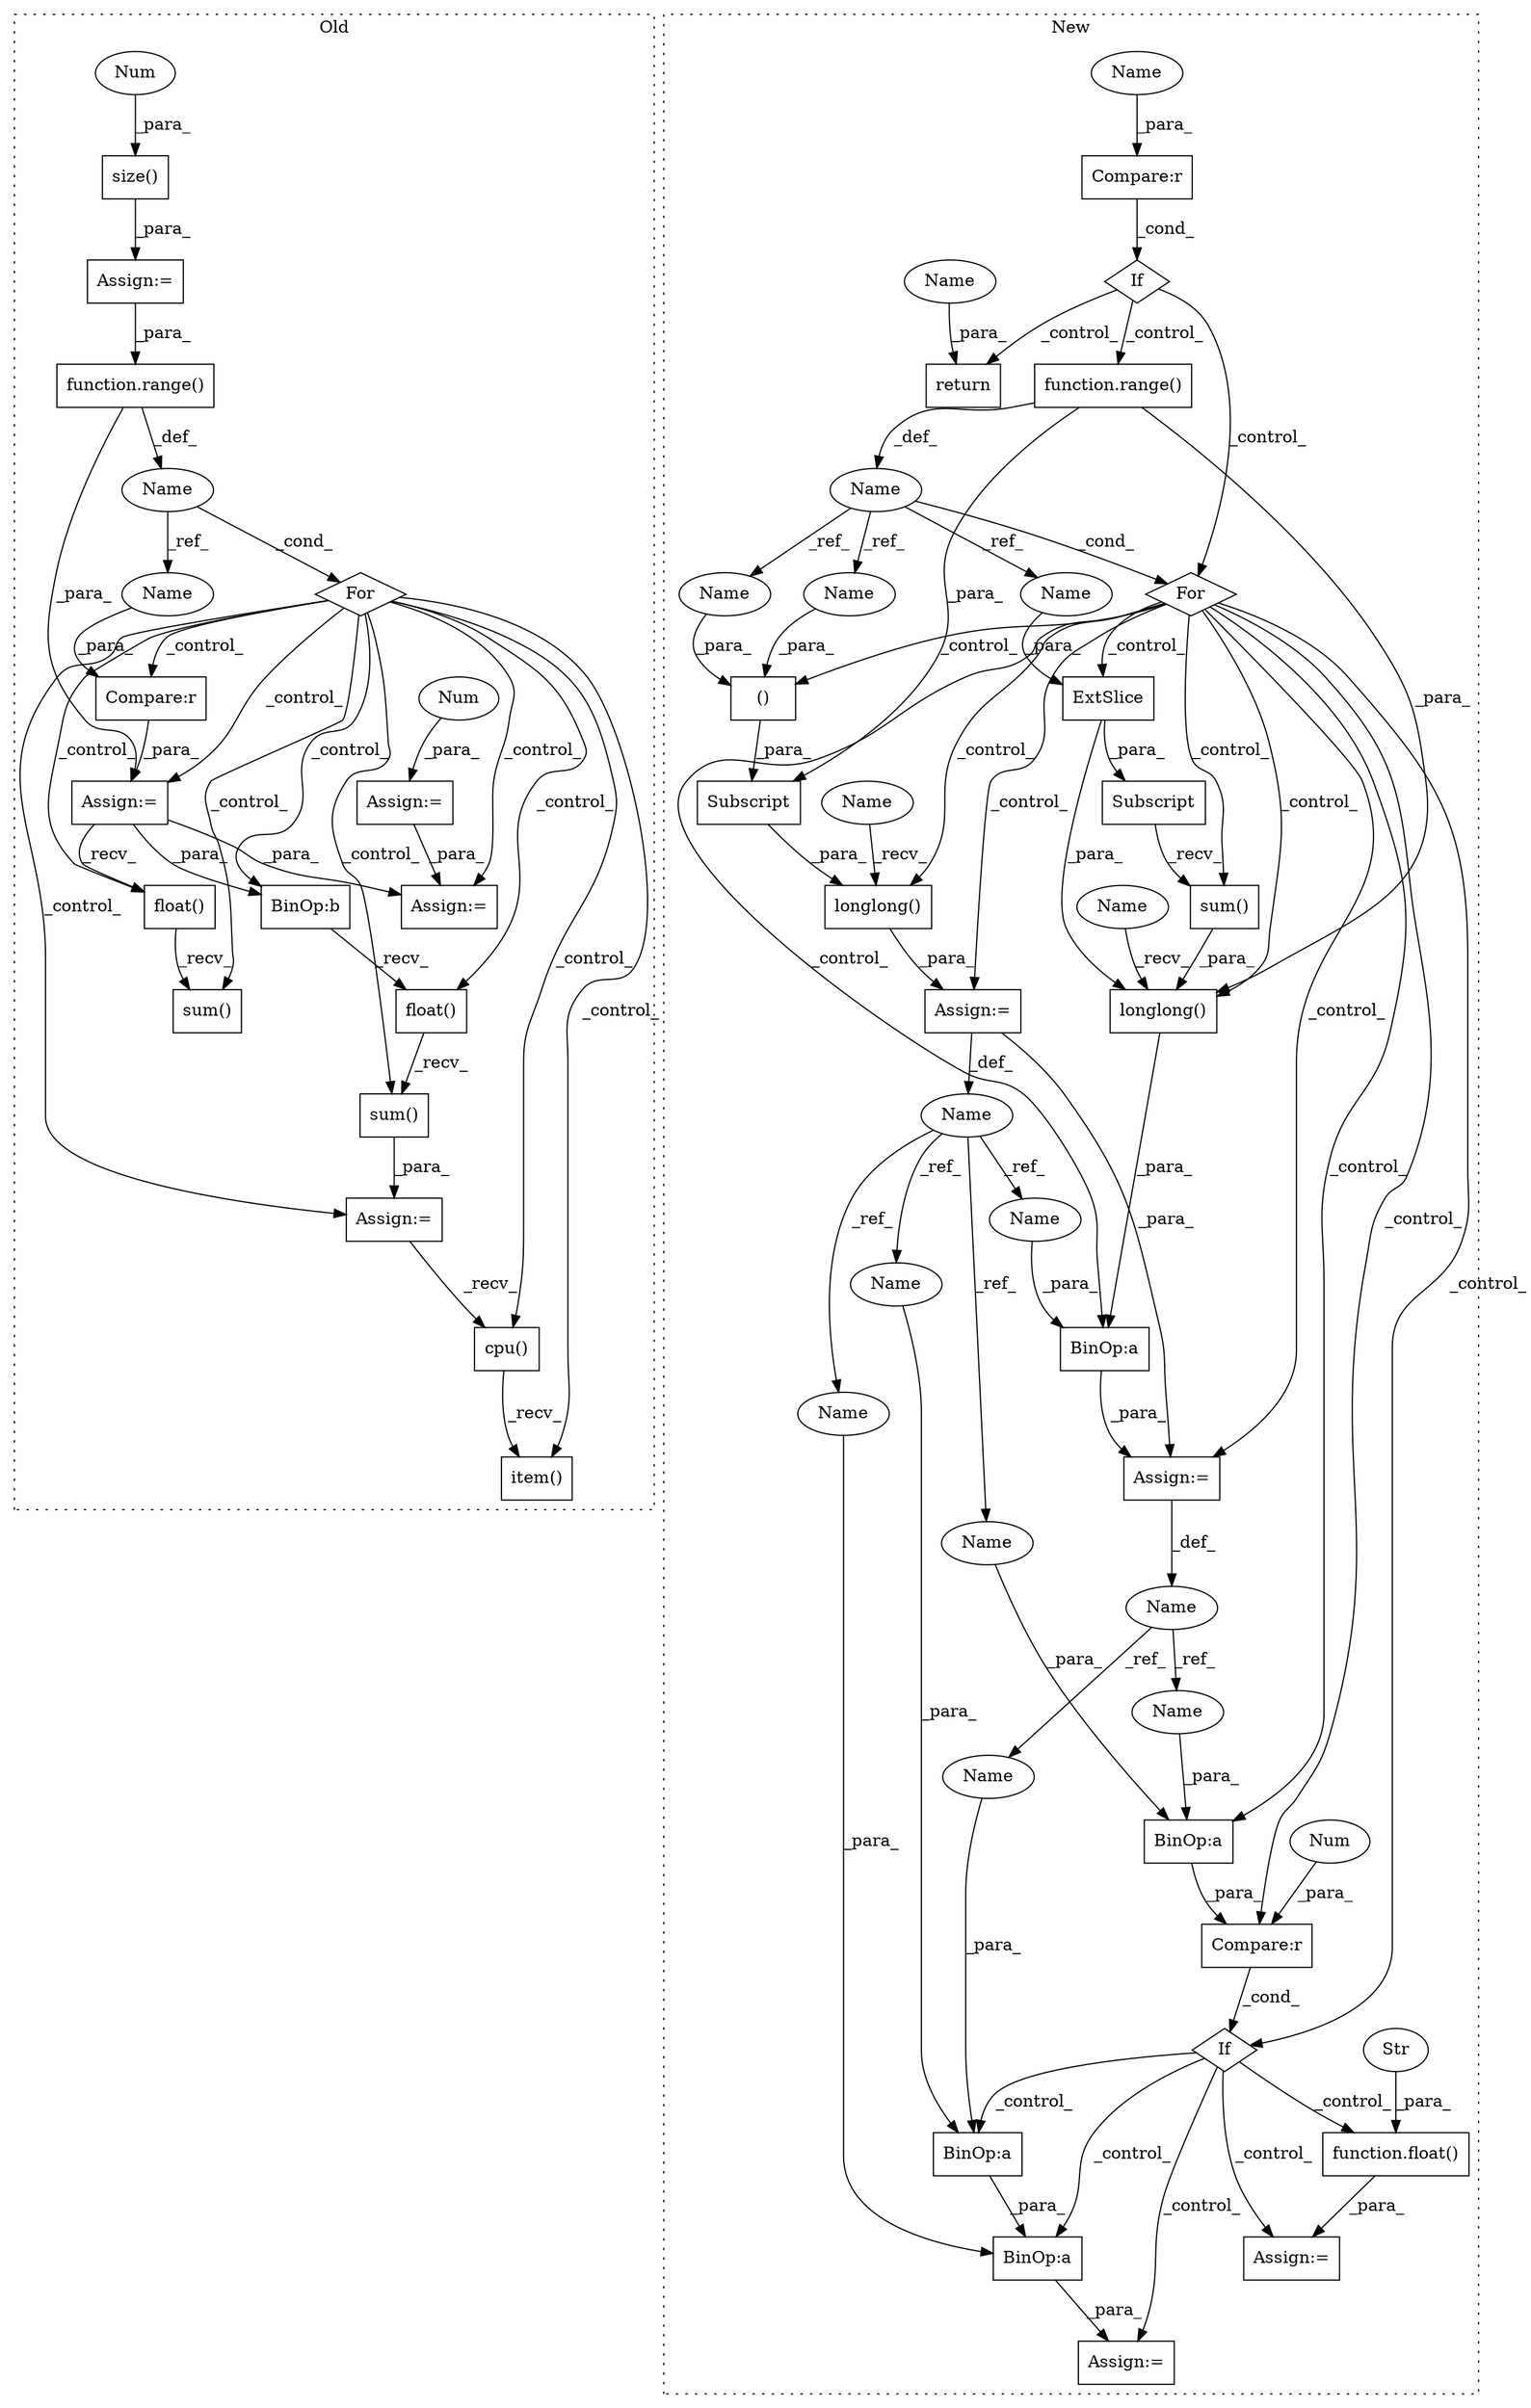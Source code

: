 digraph G {
subgraph cluster0 {
1 [label="item()" a="75" s="3260" l="16" shape="box"];
9 [label="Name" a="87" s="2906" l="5" shape="ellipse"];
10 [label="float()" a="75" s="3133" l="33" shape="box"];
15 [label="BinOp:b" a="82" s="3143" l="3" shape="box"];
19 [label="function.range()" a="75" s="2915,2932" l="6,1" shape="box"];
20 [label="sum()" a="75" s="3196" l="39" shape="box"];
23 [label="For" a="107" s="2902,2933" l="4,14" shape="diamond"];
24 [label="sum()" a="75" s="3133" l="39" shape="box"];
25 [label="float()" a="75" s="3196" l="33" shape="box"];
26 [label="cpu()" a="75" s="3260" l="9" shape="box"];
27 [label="Compare:r" a="40" s="2959" l="20" shape="box"];
37 [label="Assign:=" a="68" s="3101" l="4" shape="box"];
38 [label="Assign:=" a="68" s="2756" l="3" shape="box"];
40 [label="Assign:=" a="68" s="2956" l="3" shape="box"];
41 [label="Assign:=" a="68" s="3124" l="3" shape="box"];
42 [label="Assign:=" a="68" s="2888" l="3" shape="box"];
43 [label="Num" a="76" s="2891" l="1" shape="ellipse"];
44 [label="size()" a="75" s="2759,2773" l="12,1" shape="box"];
45 [label="Num" a="76" s="2771" l="2" shape="ellipse"];
61 [label="Name" a="87" s="2974" l="5" shape="ellipse"];
label = "Old";
style="dotted";
}
subgraph cluster1 {
2 [label="If" a="96" s="2392" l="3" shape="diamond"];
3 [label="Assign:=" a="68" s="2486" l="3" shape="box"];
4 [label="Compare:r" a="40" s="2395" l="17" shape="box"];
5 [label="Num" a="76" s="2411" l="1" shape="ellipse"];
6 [label="Assign:=" a="68" s="2433" l="3" shape="box"];
7 [label="BinOp:a" a="82" s="2492" l="4" shape="box"];
8 [label="BinOp:a" a="82" s="2499" l="3" shape="box"];
11 [label="If" a="96" s="2044" l="3" shape="diamond"];
12 [label="BinOp:a" a="82" s="2397" l="3" shape="box"];
13 [label="BinOp:a" a="82" s="2373" l="3" shape="box"];
14 [label="()" a="54" s="2223" l="7" shape="box"];
16 [label="Subscript" a="63" s="2196,0" l="35,0" shape="box"];
17 [label="function.range()" a="75" s="2142,2164" l="6,1" shape="box"];
18 [label="Subscript" a="63" s="2335,0" l="31,0" shape="box"];
21 [label="sum()" a="75" s="2335" l="37" shape="box"];
22 [label="For" a="107" s="2129,2165" l="4,14" shape="diamond"];
28 [label="Compare:r" a="40" s="2047" l="29" shape="box"];
29 [label="return" a="93" s="2090" l="7" shape="box"];
30 [label="function.float()" a="75" s="2436,2447" l="6,1" shape="box"];
31 [label="Str" a="66" s="2442" l="5" shape="ellipse"];
32 [label="Name" a="87" s="2133" l="5" shape="ellipse"];
33 [label="Name" a="87" s="2318" l="2" shape="ellipse"];
34 [label="Name" a="87" s="2179" l="2" shape="ellipse"];
35 [label="ExtSlice" a="85" s="2335" l="4" shape="box"];
36 [label="Assign:=" a="68" s="2181" l="3" shape="box"];
39 [label="Assign:=" a="68" s="2320" l="3" shape="box"];
46 [label="longlong()" a="75" s="2323,2372" l="12,1" shape="box"];
47 [label="longlong()" a="75" s="2184,2231" l="12,1" shape="box"];
48 [label="Name" a="87" s="2184" l="2" shape="ellipse"];
49 [label="Name" a="87" s="2323" l="2" shape="ellipse"];
50 [label="Name" a="87" s="2502" l="2" shape="ellipse"];
51 [label="Name" a="87" s="2400" l="2" shape="ellipse"];
52 [label="Name" a="87" s="2097" l="4" shape="ellipse"];
53 [label="Name" a="87" s="2072" l="4" shape="ellipse"];
54 [label="Name" a="87" s="2376" l="2" shape="ellipse"];
55 [label="Name" a="87" s="2497" l="2" shape="ellipse"];
56 [label="Name" a="87" s="2490" l="2" shape="ellipse"];
57 [label="Name" a="87" s="2395" l="2" shape="ellipse"];
58 [label="Name" a="87" s="2218" l="5" shape="ellipse"];
59 [label="Name" a="87" s="2225" l="5" shape="ellipse"];
60 [label="Name" a="87" s="2360" l="5" shape="ellipse"];
label = "New";
style="dotted";
}
2 -> 6 [label="_control_"];
2 -> 7 [label="_control_"];
2 -> 8 [label="_control_"];
2 -> 3 [label="_control_"];
2 -> 30 [label="_control_"];
4 -> 2 [label="_cond_"];
5 -> 4 [label="_para_"];
7 -> 3 [label="_para_"];
8 -> 7 [label="_para_"];
9 -> 61 [label="_ref_"];
9 -> 23 [label="_cond_"];
10 -> 24 [label="_recv_"];
11 -> 17 [label="_control_"];
11 -> 29 [label="_control_"];
11 -> 22 [label="_control_"];
12 -> 4 [label="_para_"];
13 -> 39 [label="_para_"];
14 -> 16 [label="_para_"];
15 -> 10 [label="_recv_"];
16 -> 47 [label="_para_"];
17 -> 46 [label="_para_"];
17 -> 32 [label="_def_"];
17 -> 16 [label="_para_"];
18 -> 21 [label="_recv_"];
19 -> 9 [label="_def_"];
19 -> 40 [label="_para_"];
21 -> 46 [label="_para_"];
22 -> 47 [label="_control_"];
22 -> 13 [label="_control_"];
22 -> 36 [label="_control_"];
22 -> 14 [label="_control_"];
22 -> 21 [label="_control_"];
22 -> 35 [label="_control_"];
22 -> 2 [label="_control_"];
22 -> 39 [label="_control_"];
22 -> 4 [label="_control_"];
22 -> 12 [label="_control_"];
22 -> 46 [label="_control_"];
23 -> 15 [label="_control_"];
23 -> 40 [label="_control_"];
23 -> 26 [label="_control_"];
23 -> 37 [label="_control_"];
23 -> 10 [label="_control_"];
23 -> 27 [label="_control_"];
23 -> 25 [label="_control_"];
23 -> 1 [label="_control_"];
23 -> 20 [label="_control_"];
23 -> 24 [label="_control_"];
23 -> 41 [label="_control_"];
24 -> 41 [label="_para_"];
25 -> 20 [label="_recv_"];
26 -> 1 [label="_recv_"];
27 -> 40 [label="_para_"];
28 -> 11 [label="_cond_"];
30 -> 6 [label="_para_"];
31 -> 30 [label="_para_"];
32 -> 58 [label="_ref_"];
32 -> 60 [label="_ref_"];
32 -> 22 [label="_cond_"];
32 -> 59 [label="_ref_"];
33 -> 51 [label="_ref_"];
33 -> 50 [label="_ref_"];
34 -> 56 [label="_ref_"];
34 -> 57 [label="_ref_"];
34 -> 54 [label="_ref_"];
34 -> 55 [label="_ref_"];
35 -> 46 [label="_para_"];
35 -> 18 [label="_para_"];
36 -> 39 [label="_para_"];
36 -> 34 [label="_def_"];
38 -> 19 [label="_para_"];
39 -> 33 [label="_def_"];
40 -> 37 [label="_para_"];
40 -> 15 [label="_para_"];
40 -> 25 [label="_recv_"];
41 -> 26 [label="_recv_"];
42 -> 37 [label="_para_"];
43 -> 42 [label="_para_"];
44 -> 38 [label="_para_"];
45 -> 44 [label="_para_"];
46 -> 13 [label="_para_"];
47 -> 36 [label="_para_"];
48 -> 47 [label="_recv_"];
49 -> 46 [label="_recv_"];
50 -> 8 [label="_para_"];
51 -> 12 [label="_para_"];
52 -> 29 [label="_para_"];
53 -> 28 [label="_para_"];
54 -> 13 [label="_para_"];
55 -> 8 [label="_para_"];
56 -> 7 [label="_para_"];
57 -> 12 [label="_para_"];
58 -> 14 [label="_para_"];
59 -> 14 [label="_para_"];
60 -> 35 [label="_para_"];
61 -> 27 [label="_para_"];
}